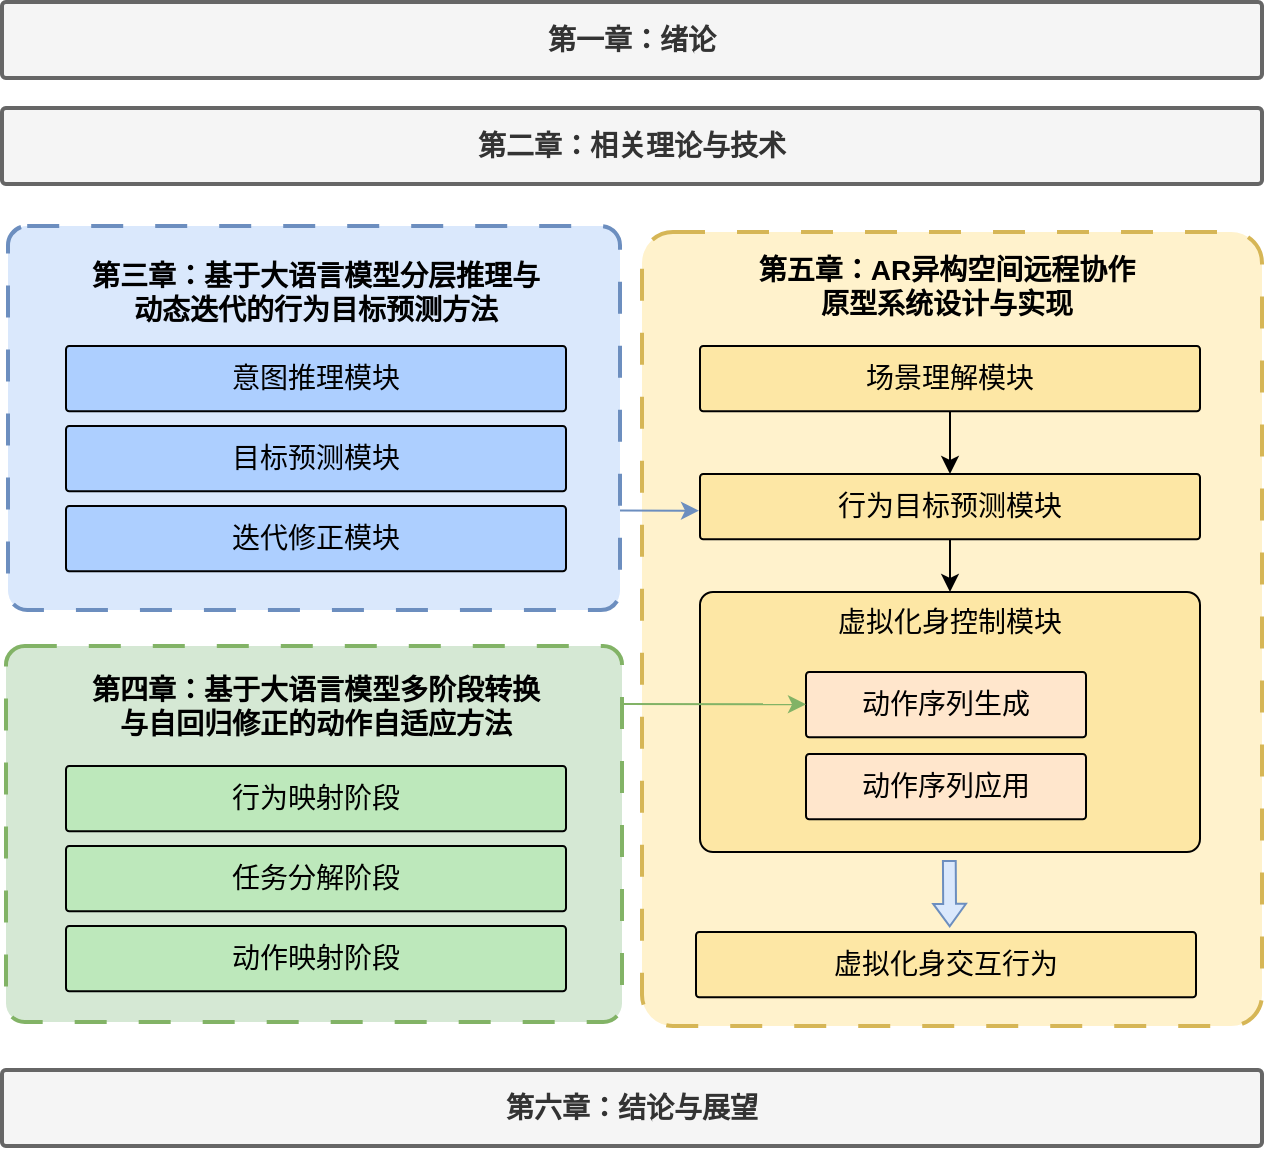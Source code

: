 <mxfile version="26.2.12">
  <diagram name="第 1 页" id="Rp2rsCXFwbFjOdIYdiTL">
    <mxGraphModel dx="1857" dy="1262" grid="1" gridSize="10" guides="1" tooltips="1" connect="1" arrows="1" fold="1" page="1" pageScale="1" pageWidth="827" pageHeight="1169" math="0" shadow="0">
      <root>
        <mxCell id="0" />
        <mxCell id="1" parent="0" />
        <mxCell id="v99l4wf4AxJnUkTAbzBe-2" value="" style="rounded=1;arcSize=5;whiteSpace=wrap;html=1;fillColor=#dae8fc;strokeWidth=2;strokeColor=#6c8ebf;dashed=1;dashPattern=8 8;" parent="1" vertex="1">
          <mxGeometry x="123" y="228" width="306" height="192" as="geometry" />
        </mxCell>
        <mxCell id="v99l4wf4AxJnUkTAbzBe-4" value="&lt;font style=&quot;font-size: 14px;&quot;&gt;&lt;b style=&quot;&quot;&gt;&lt;span&gt;&lt;br&gt;&lt;span style=&quot;font-family: Helvetica; font-style: normal; font-variant-ligatures: normal; font-variant-caps: normal; letter-spacing: normal; orphans: 2; text-align: center; text-indent: 0px; text-transform: none; widows: 2; word-spacing: 0px; -webkit-text-stroke-width: 0px; white-space: normal; text-decoration-thickness: initial; text-decoration-style: initial; text-decoration-color: initial; float: none; display: inline !important;&quot;&gt;第三章：基于大语言模型分层推理与动态迭代的行为目标预测方法&lt;/span&gt;&lt;/span&gt;&lt;br&gt;&lt;/b&gt;&lt;/font&gt;" style="text;html=1;align=center;verticalAlign=middle;whiteSpace=wrap;rounded=0;fontColor=default;strokeWidth=2;" parent="1" vertex="1">
          <mxGeometry x="161" y="238" width="232" height="30" as="geometry" />
        </mxCell>
        <mxCell id="v99l4wf4AxJnUkTAbzBe-6" value="&lt;font style=&quot;font-size: 14px;&quot;&gt;意图推理模块&lt;/font&gt;" style="rounded=1;arcSize=5;whiteSpace=wrap;html=1;strokeWidth=1;fillColor=light-dark(#adcfff, #1d293b);strokeColor=#000000;" parent="1" vertex="1">
          <mxGeometry x="152" y="288" width="250" height="32.63" as="geometry" />
        </mxCell>
        <mxCell id="v99l4wf4AxJnUkTAbzBe-7" value="&lt;font style=&quot;font-size: 14px;&quot;&gt;目标预测模块&lt;/font&gt;" style="rounded=1;arcSize=5;whiteSpace=wrap;html=1;strokeWidth=1;strokeColor=#000000;align=center;verticalAlign=middle;fontFamily=Helvetica;fontSize=12;fontColor=default;fillColor=light-dark(#adcfff, #1d293b);" parent="1" vertex="1">
          <mxGeometry x="152" y="328" width="250" height="32.63" as="geometry" />
        </mxCell>
        <mxCell id="v99l4wf4AxJnUkTAbzBe-8" value="&lt;font style=&quot;font-size: 14px;&quot;&gt;迭代修正模块&lt;/font&gt;" style="rounded=1;arcSize=5;whiteSpace=wrap;html=1;strokeWidth=1;strokeColor=#000000;align=center;verticalAlign=middle;fontFamily=Helvetica;fontSize=12;fontColor=default;fillColor=light-dark(#adcfff, #1d293b);" parent="1" vertex="1">
          <mxGeometry x="152" y="368" width="250" height="32.63" as="geometry" />
        </mxCell>
        <mxCell id="v99l4wf4AxJnUkTAbzBe-9" value="" style="rounded=1;arcSize=5;whiteSpace=wrap;html=1;fillColor=#d5e8d4;strokeWidth=2;strokeColor=#82b366;dashed=1;dashPattern=8 8;" parent="1" vertex="1">
          <mxGeometry x="122" y="438" width="308" height="188" as="geometry" />
        </mxCell>
        <mxCell id="v99l4wf4AxJnUkTAbzBe-10" value="&lt;font style=&quot;font-size: 14px;&quot;&gt;&lt;b style=&quot;&quot;&gt;&lt;span&gt;&lt;br&gt;&lt;span style=&quot;font-family: Helvetica; font-style: normal; font-variant-ligatures: normal; font-variant-caps: normal; letter-spacing: normal; orphans: 2; text-align: center; text-indent: 0px; text-transform: none; widows: 2; word-spacing: 0px; -webkit-text-stroke-width: 0px; white-space: normal; text-decoration-thickness: initial; text-decoration-style: initial; text-decoration-color: initial; float: none; display: inline !important;&quot;&gt;第四章：基于大语言模型多阶段转换与自回归修正的动作自适应方法&lt;/span&gt;&lt;/span&gt;&lt;br&gt;&lt;/b&gt;&lt;/font&gt;" style="text;html=1;align=center;verticalAlign=middle;whiteSpace=wrap;rounded=0;fontColor=default;strokeWidth=2;" parent="1" vertex="1">
          <mxGeometry x="158" y="445" width="238" height="30" as="geometry" />
        </mxCell>
        <mxCell id="v99l4wf4AxJnUkTAbzBe-11" value="&lt;font style=&quot;font-size: 14px;&quot;&gt;行为映射阶段&lt;/font&gt;" style="rounded=1;arcSize=5;whiteSpace=wrap;html=1;strokeWidth=1;fillColor=light-dark(#bde8bb, #1f2f1e);strokeColor=#000000;" parent="1" vertex="1">
          <mxGeometry x="152" y="498" width="250" height="32.63" as="geometry" />
        </mxCell>
        <mxCell id="v99l4wf4AxJnUkTAbzBe-12" value="&lt;font style=&quot;font-size: 14px;&quot;&gt;任务分解阶段&lt;/font&gt;" style="rounded=1;arcSize=5;whiteSpace=wrap;html=1;strokeWidth=1;strokeColor=#000000;align=center;verticalAlign=middle;fontFamily=Helvetica;fontSize=12;fontColor=default;fillColor=light-dark(#bde8bb, #1f2f1e);" parent="1" vertex="1">
          <mxGeometry x="152" y="538" width="250" height="32.63" as="geometry" />
        </mxCell>
        <mxCell id="v99l4wf4AxJnUkTAbzBe-13" value="&lt;font style=&quot;font-size: 14px;&quot;&gt;动作映射阶段&lt;/font&gt;" style="rounded=1;arcSize=5;whiteSpace=wrap;html=1;strokeWidth=1;strokeColor=#000000;align=center;verticalAlign=middle;fontFamily=Helvetica;fontSize=12;fontColor=default;fillColor=light-dark(#bde8bb, #1f2f1e);" parent="1" vertex="1">
          <mxGeometry x="152" y="578" width="250" height="32.63" as="geometry" />
        </mxCell>
        <mxCell id="v99l4wf4AxJnUkTAbzBe-14" value="" style="rounded=1;arcSize=5;whiteSpace=wrap;html=1;fillColor=#fff2cc;strokeWidth=2;strokeColor=#d6b656;dashed=1;dashPattern=8 8;" parent="1" vertex="1">
          <mxGeometry x="440" y="231" width="310" height="397" as="geometry" />
        </mxCell>
        <mxCell id="v99l4wf4AxJnUkTAbzBe-15" value="&lt;font style=&quot;&quot;&gt;&lt;font style=&quot;font-size: 14px;&quot;&gt;&lt;b style=&quot;&quot;&gt;&lt;br&gt;&lt;span style=&quot;font-family: Helvetica; font-style: normal; font-variant-ligatures: normal; font-variant-caps: normal; letter-spacing: normal; orphans: 2; text-align: center; text-indent: 0px; text-transform: none; widows: 2; word-spacing: 0px; -webkit-text-stroke-width: 0px; white-space: normal; text-decoration-thickness: initial; text-decoration-style: initial; text-decoration-color: initial; float: none; display: inline !important;&quot;&gt;第五章：&lt;/span&gt;&lt;/b&gt;&lt;font style=&quot;&quot; face=&quot;Helvetica&quot;&gt;&lt;b style=&quot;&quot;&gt;&lt;span style=&quot;line-height: 120%;&quot; lang=&quot;EN-US&quot;&gt;AR异构空间&lt;/span&gt;&lt;span style=&quot;line-height: 120%;&quot;&gt;远程协作原型系统设计与实现&lt;/span&gt;&lt;/b&gt;&lt;/font&gt;&lt;/font&gt;&lt;b style=&quot;font-size: 14px;&quot;&gt;&lt;br&gt;&lt;/b&gt;&lt;/font&gt;" style="text;html=1;align=center;verticalAlign=middle;whiteSpace=wrap;rounded=0;fontColor=default;strokeWidth=2;" parent="1" vertex="1">
          <mxGeometry x="492.5" y="235" width="199" height="30" as="geometry" />
        </mxCell>
        <mxCell id="v99l4wf4AxJnUkTAbzBe-16" value="&lt;font style=&quot;font-size: 14px;&quot;&gt;场景理解模块&lt;/font&gt;" style="rounded=1;arcSize=5;whiteSpace=wrap;html=1;strokeWidth=1;fillColor=light-dark(#fde7a5, #281d00);strokeColor=#000000;align=center;verticalAlign=middle;fontFamily=Helvetica;fontSize=12;" parent="1" vertex="1">
          <mxGeometry x="469" y="288" width="250" height="32.63" as="geometry" />
        </mxCell>
        <mxCell id="v99l4wf4AxJnUkTAbzBe-25" value="" style="edgeStyle=orthogonalEdgeStyle;rounded=0;orthogonalLoop=1;jettySize=auto;html=1;entryX=0.5;entryY=0;entryDx=0;entryDy=0;fillColor=#dae8fc;strokeColor=#000000;strokeWidth=1;" parent="1" source="v99l4wf4AxJnUkTAbzBe-17" target="v99l4wf4AxJnUkTAbzBe-19" edge="1">
          <mxGeometry relative="1" as="geometry" />
        </mxCell>
        <mxCell id="v99l4wf4AxJnUkTAbzBe-17" value="&lt;font style=&quot;font-size: 14px;&quot;&gt;行为目标预测模块&lt;/font&gt;" style="rounded=1;arcSize=5;whiteSpace=wrap;html=1;strokeWidth=1;fillColor=light-dark(#fde7a5, #281d00);strokeColor=#000000;align=center;verticalAlign=middle;fontFamily=Helvetica;fontSize=12;fontColor=default;" parent="1" vertex="1">
          <mxGeometry x="469" y="352" width="250" height="32.63" as="geometry" />
        </mxCell>
        <mxCell id="v99l4wf4AxJnUkTAbzBe-18" value="" style="rounded=1;arcSize=5;whiteSpace=wrap;html=1;strokeWidth=1;fillColor=light-dark(#fde7a5, #281d00);strokeColor=#000000;align=center;verticalAlign=middle;fontFamily=Helvetica;fontSize=12;fontColor=default;" parent="1" vertex="1">
          <mxGeometry x="469" y="411" width="250" height="130" as="geometry" />
        </mxCell>
        <mxCell id="v99l4wf4AxJnUkTAbzBe-19" value="&lt;span style=&quot;font-size: 14px;&quot;&gt;虚拟化身控制模块&lt;/span&gt;" style="text;html=1;align=center;verticalAlign=middle;whiteSpace=wrap;rounded=0;strokeWidth=2;" parent="1" vertex="1">
          <mxGeometry x="489" y="411" width="210" height="30" as="geometry" />
        </mxCell>
        <mxCell id="v99l4wf4AxJnUkTAbzBe-20" value="&lt;font style=&quot;font-size: 14px;&quot;&gt;动作序列生成&lt;/font&gt;" style="rounded=1;arcSize=5;whiteSpace=wrap;html=1;fillColor=#ffe6cc;strokeColor=#000000;strokeWidth=1;" parent="1" vertex="1">
          <mxGeometry x="522" y="451" width="140" height="32.63" as="geometry" />
        </mxCell>
        <mxCell id="v99l4wf4AxJnUkTAbzBe-21" value="&lt;font style=&quot;font-size: 14px;&quot;&gt;动作序列应用&lt;/font&gt;" style="rounded=1;arcSize=5;whiteSpace=wrap;html=1;fillColor=#ffe6cc;strokeColor=#000000;strokeWidth=1;" parent="1" vertex="1">
          <mxGeometry x="522" y="492" width="140" height="32.63" as="geometry" />
        </mxCell>
        <mxCell id="v99l4wf4AxJnUkTAbzBe-22" value="" style="shape=flexArrow;endArrow=classic;html=1;rounded=0;width=6.4;endSize=3.416;endWidth=8.96;fillColor=#dae8fc;strokeColor=#6c8ebf;strokeWidth=1;" parent="1" edge="1">
          <mxGeometry width="50" height="50" relative="1" as="geometry">
            <mxPoint x="593.66" y="545" as="sourcePoint" />
            <mxPoint x="593.86" y="578.68" as="targetPoint" />
          </mxGeometry>
        </mxCell>
        <mxCell id="v99l4wf4AxJnUkTAbzBe-26" value="" style="edgeStyle=orthogonalEdgeStyle;rounded=0;orthogonalLoop=1;jettySize=auto;html=1;exitX=0.5;exitY=1;exitDx=0;exitDy=0;fillColor=#dae8fc;strokeColor=#000000;strokeWidth=1;" parent="1" source="v99l4wf4AxJnUkTAbzBe-16" target="v99l4wf4AxJnUkTAbzBe-17" edge="1">
          <mxGeometry relative="1" as="geometry">
            <mxPoint x="604" y="374" as="sourcePoint" />
            <mxPoint x="604" y="421" as="targetPoint" />
          </mxGeometry>
        </mxCell>
        <mxCell id="v99l4wf4AxJnUkTAbzBe-32" value="&lt;span style=&quot;font-size: 14px;&quot;&gt;虚拟化身交互行为&lt;/span&gt;" style="rounded=1;arcSize=5;whiteSpace=wrap;html=1;strokeWidth=1;fillColor=light-dark(#fde7a5, #281d00);strokeColor=#000000;align=center;verticalAlign=middle;fontFamily=Helvetica;fontSize=12;fontColor=default;" parent="1" vertex="1">
          <mxGeometry x="467" y="581" width="250" height="32.63" as="geometry" />
        </mxCell>
        <mxCell id="ZX3RhRfQPtiYkJysBPXW-1" value="&lt;b style=&quot;font-size: 14px;&quot;&gt;第六章：结论与展望&lt;/b&gt;" style="rounded=1;arcSize=5;whiteSpace=wrap;html=1;fillColor=#f5f5f5;strokeWidth=2;fontColor=#333333;strokeColor=#666666;" parent="1" vertex="1">
          <mxGeometry x="120" y="650" width="630" height="38" as="geometry" />
        </mxCell>
        <mxCell id="ZX3RhRfQPtiYkJysBPXW-3" value="&lt;b style=&quot;font-size: 14px;&quot;&gt;第二章：相关理论与技术&lt;/b&gt;" style="rounded=1;arcSize=5;whiteSpace=wrap;html=1;fillColor=#f5f5f5;strokeWidth=2;fontColor=#333333;strokeColor=#666666;" parent="1" vertex="1">
          <mxGeometry x="120" y="169" width="630" height="38" as="geometry" />
        </mxCell>
        <mxCell id="ZX3RhRfQPtiYkJysBPXW-4" value="&lt;b style=&quot;font-size: 14px;&quot;&gt;第一章：绪论&lt;/b&gt;" style="rounded=1;arcSize=5;whiteSpace=wrap;html=1;fillColor=#f5f5f5;strokeWidth=2;fontColor=#333333;strokeColor=#666666;" parent="1" vertex="1">
          <mxGeometry x="120" y="116" width="630" height="38" as="geometry" />
        </mxCell>
        <mxCell id="LXKdXX4DEX2jBSqxD1To-2" value="" style="endArrow=classic;html=1;rounded=0;exitX=1;exitY=0.741;exitDx=0;exitDy=0;entryX=-0.002;entryY=0.562;entryDx=0;entryDy=0;entryPerimeter=0;exitPerimeter=0;strokeWidth=1;fillColor=#dae8fc;strokeColor=#6c8ebf;" edge="1" parent="1" source="v99l4wf4AxJnUkTAbzBe-2" target="v99l4wf4AxJnUkTAbzBe-17">
          <mxGeometry width="50" height="50" relative="1" as="geometry">
            <mxPoint x="386" y="511" as="sourcePoint" />
            <mxPoint x="436" y="461" as="targetPoint" />
          </mxGeometry>
        </mxCell>
        <mxCell id="LXKdXX4DEX2jBSqxD1To-3" value="" style="endArrow=classic;html=1;rounded=0;strokeWidth=1;fillColor=#d5e8d4;strokeColor=#82b366;" edge="1" parent="1" target="v99l4wf4AxJnUkTAbzBe-20">
          <mxGeometry width="50" height="50" relative="1" as="geometry">
            <mxPoint x="430" y="467" as="sourcePoint" />
            <mxPoint x="469" y="467.03" as="targetPoint" />
          </mxGeometry>
        </mxCell>
      </root>
    </mxGraphModel>
  </diagram>
</mxfile>
